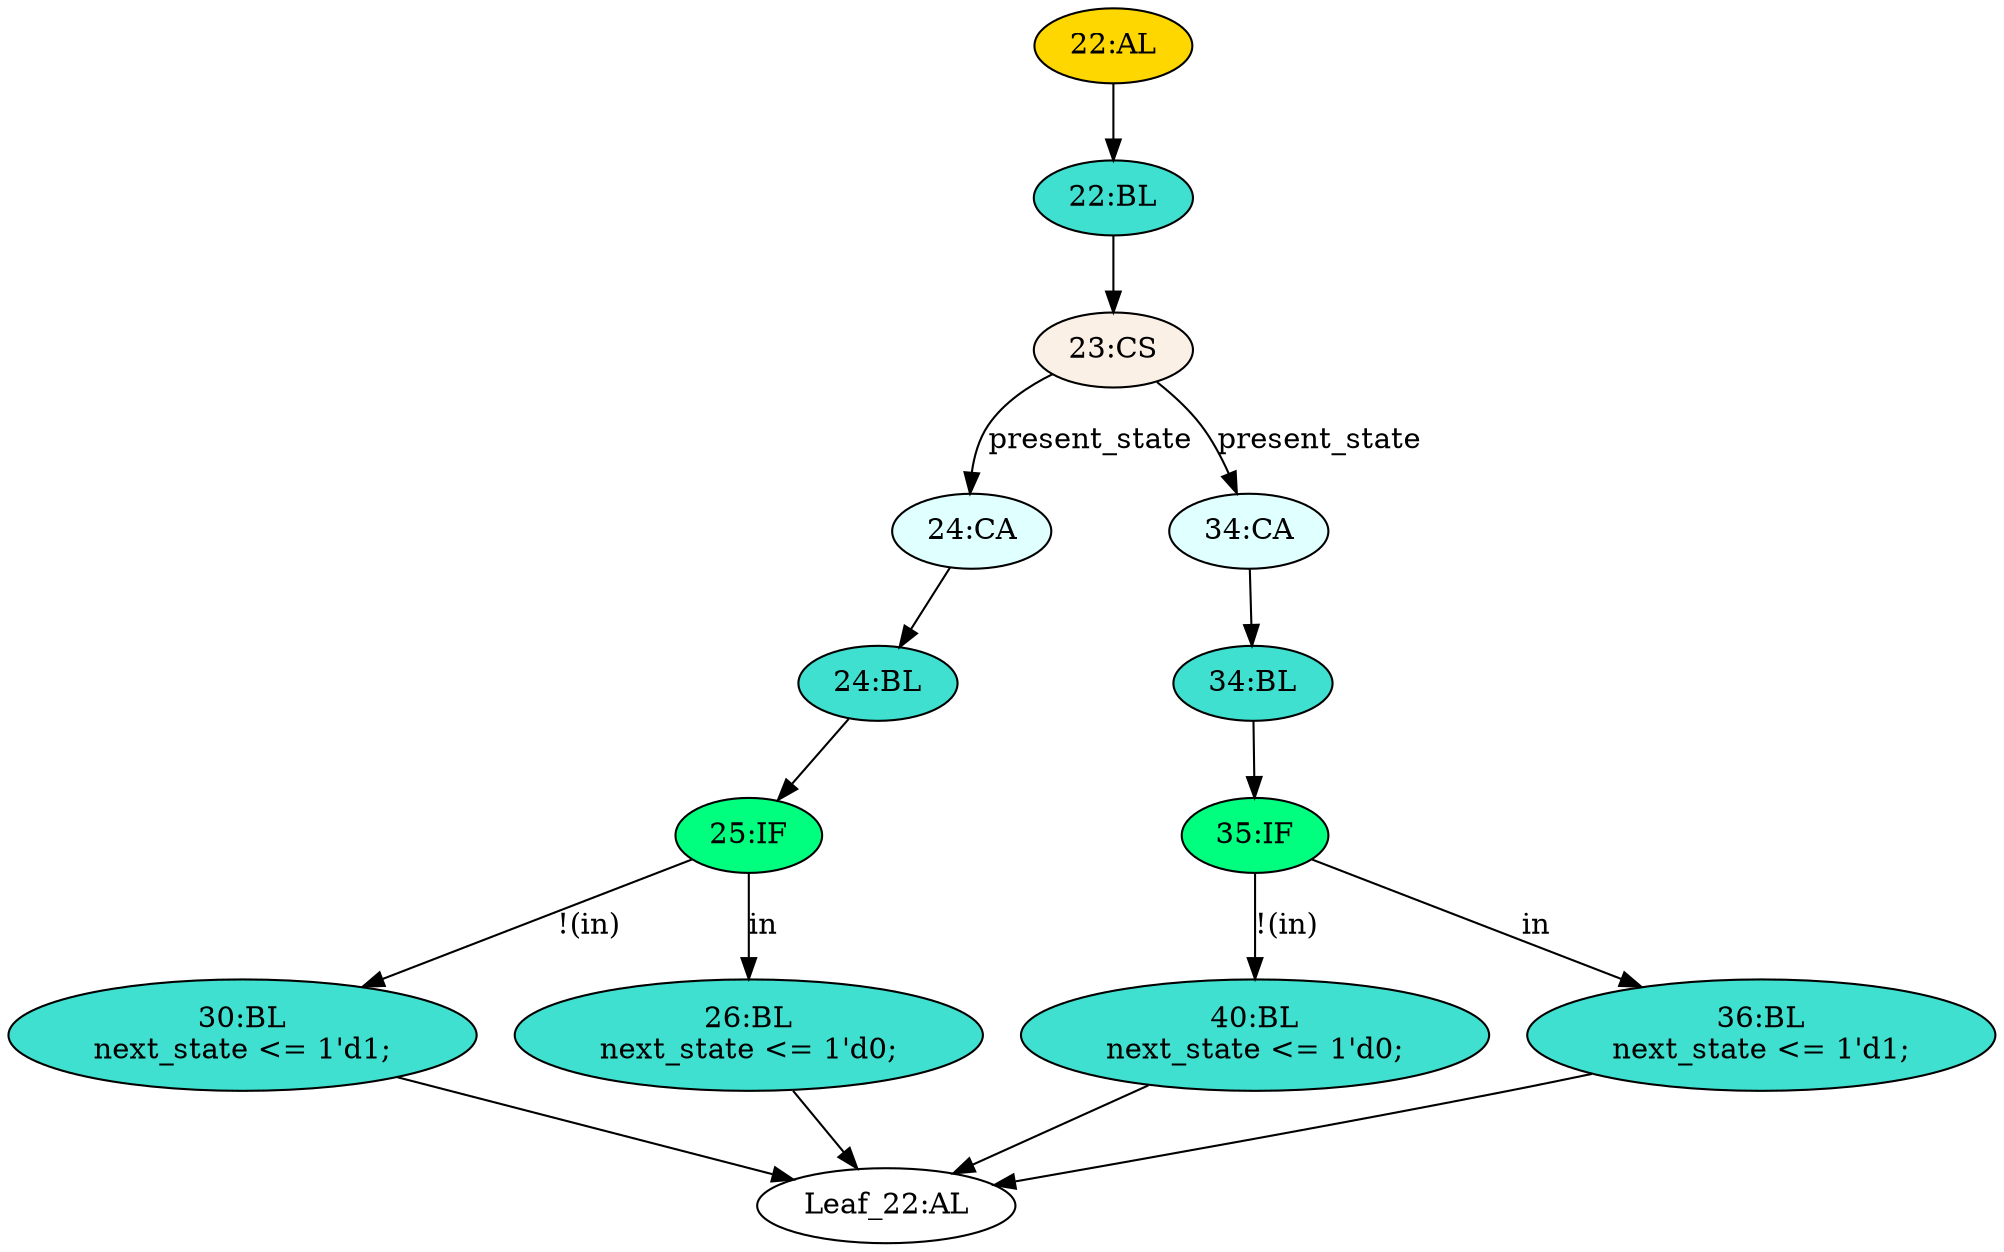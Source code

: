 strict digraph "" {
	node [label="\N"];
	"22:AL"	[ast="<pyverilog.vparser.ast.Always object at 0x7f36c3b45090>",
		clk_sens=False,
		fillcolor=gold,
		label="22:AL",
		sens="['present_state', 'in']",
		statements="[]",
		style=filled,
		typ=Always,
		use_var="['present_state', 'in']"];
	"22:BL"	[ast="<pyverilog.vparser.ast.Block object at 0x7f36c3b45250>",
		fillcolor=turquoise,
		label="22:BL",
		statements="[]",
		style=filled,
		typ=Block];
	"22:AL" -> "22:BL"	[cond="[]",
		lineno=None];
	"24:CA"	[ast="<pyverilog.vparser.ast.Case object at 0x7f36c3b45350>",
		fillcolor=lightcyan,
		label="24:CA",
		statements="[]",
		style=filled,
		typ=Case];
	"24:BL"	[ast="<pyverilog.vparser.ast.Block object at 0x7f36c3b453d0>",
		fillcolor=turquoise,
		label="24:BL",
		statements="[]",
		style=filled,
		typ=Block];
	"24:CA" -> "24:BL"	[cond="[]",
		lineno=None];
	"23:CS"	[ast="<pyverilog.vparser.ast.CaseStatement object at 0x7f36c3b45290>",
		fillcolor=linen,
		label="23:CS",
		statements="[]",
		style=filled,
		typ=CaseStatement];
	"23:CS" -> "24:CA"	[cond="['present_state']",
		label=present_state,
		lineno=23];
	"34:CA"	[ast="<pyverilog.vparser.ast.Case object at 0x7f36c3b458d0>",
		fillcolor=lightcyan,
		label="34:CA",
		statements="[]",
		style=filled,
		typ=Case];
	"23:CS" -> "34:CA"	[cond="['present_state']",
		label=present_state,
		lineno=23];
	"40:BL"	[ast="<pyverilog.vparser.ast.Block object at 0x7f36c3b459d0>",
		fillcolor=turquoise,
		label="40:BL
next_state <= 1'd0;",
		statements="[<pyverilog.vparser.ast.NonblockingSubstitution object at 0x7f36c3b45a10>]",
		style=filled,
		typ=Block];
	"Leaf_22:AL"	[def_var="['next_state']",
		label="Leaf_22:AL"];
	"40:BL" -> "Leaf_22:AL"	[cond="[]",
		lineno=None];
	"22:BL" -> "23:CS"	[cond="[]",
		lineno=None];
	"30:BL"	[ast="<pyverilog.vparser.ast.Block object at 0x7f36c3b45490>",
		fillcolor=turquoise,
		label="30:BL
next_state <= 1'd1;",
		statements="[<pyverilog.vparser.ast.NonblockingSubstitution object at 0x7f36c3b454d0>]",
		style=filled,
		typ=Block];
	"30:BL" -> "Leaf_22:AL"	[cond="[]",
		lineno=None];
	"25:IF"	[ast="<pyverilog.vparser.ast.IfStatement object at 0x7f36c3b45410>",
		fillcolor=springgreen,
		label="25:IF",
		statements="[]",
		style=filled,
		typ=IfStatement];
	"24:BL" -> "25:IF"	[cond="[]",
		lineno=None];
	"26:BL"	[ast="<pyverilog.vparser.ast.Block object at 0x7f36c3b45690>",
		fillcolor=turquoise,
		label="26:BL
next_state <= 1'd0;",
		statements="[<pyverilog.vparser.ast.NonblockingSubstitution object at 0x7f36c3b456d0>]",
		style=filled,
		typ=Block];
	"26:BL" -> "Leaf_22:AL"	[cond="[]",
		lineno=None];
	"25:IF" -> "30:BL"	[cond="['in']",
		label="!(in)",
		lineno=25];
	"25:IF" -> "26:BL"	[cond="['in']",
		label=in,
		lineno=25];
	"34:BL"	[ast="<pyverilog.vparser.ast.Block object at 0x7f36c3b45950>",
		fillcolor=turquoise,
		label="34:BL",
		statements="[]",
		style=filled,
		typ=Block];
	"35:IF"	[ast="<pyverilog.vparser.ast.IfStatement object at 0x7f36c3b45990>",
		fillcolor=springgreen,
		label="35:IF",
		statements="[]",
		style=filled,
		typ=IfStatement];
	"34:BL" -> "35:IF"	[cond="[]",
		lineno=None];
	"34:CA" -> "34:BL"	[cond="[]",
		lineno=None];
	"35:IF" -> "40:BL"	[cond="['in']",
		label="!(in)",
		lineno=35];
	"36:BL"	[ast="<pyverilog.vparser.ast.Block object at 0x7f36c3b45bd0>",
		fillcolor=turquoise,
		label="36:BL
next_state <= 1'd1;",
		statements="[<pyverilog.vparser.ast.NonblockingSubstitution object at 0x7f36c3b45c10>]",
		style=filled,
		typ=Block];
	"35:IF" -> "36:BL"	[cond="['in']",
		label=in,
		lineno=35];
	"36:BL" -> "Leaf_22:AL"	[cond="[]",
		lineno=None];
}
